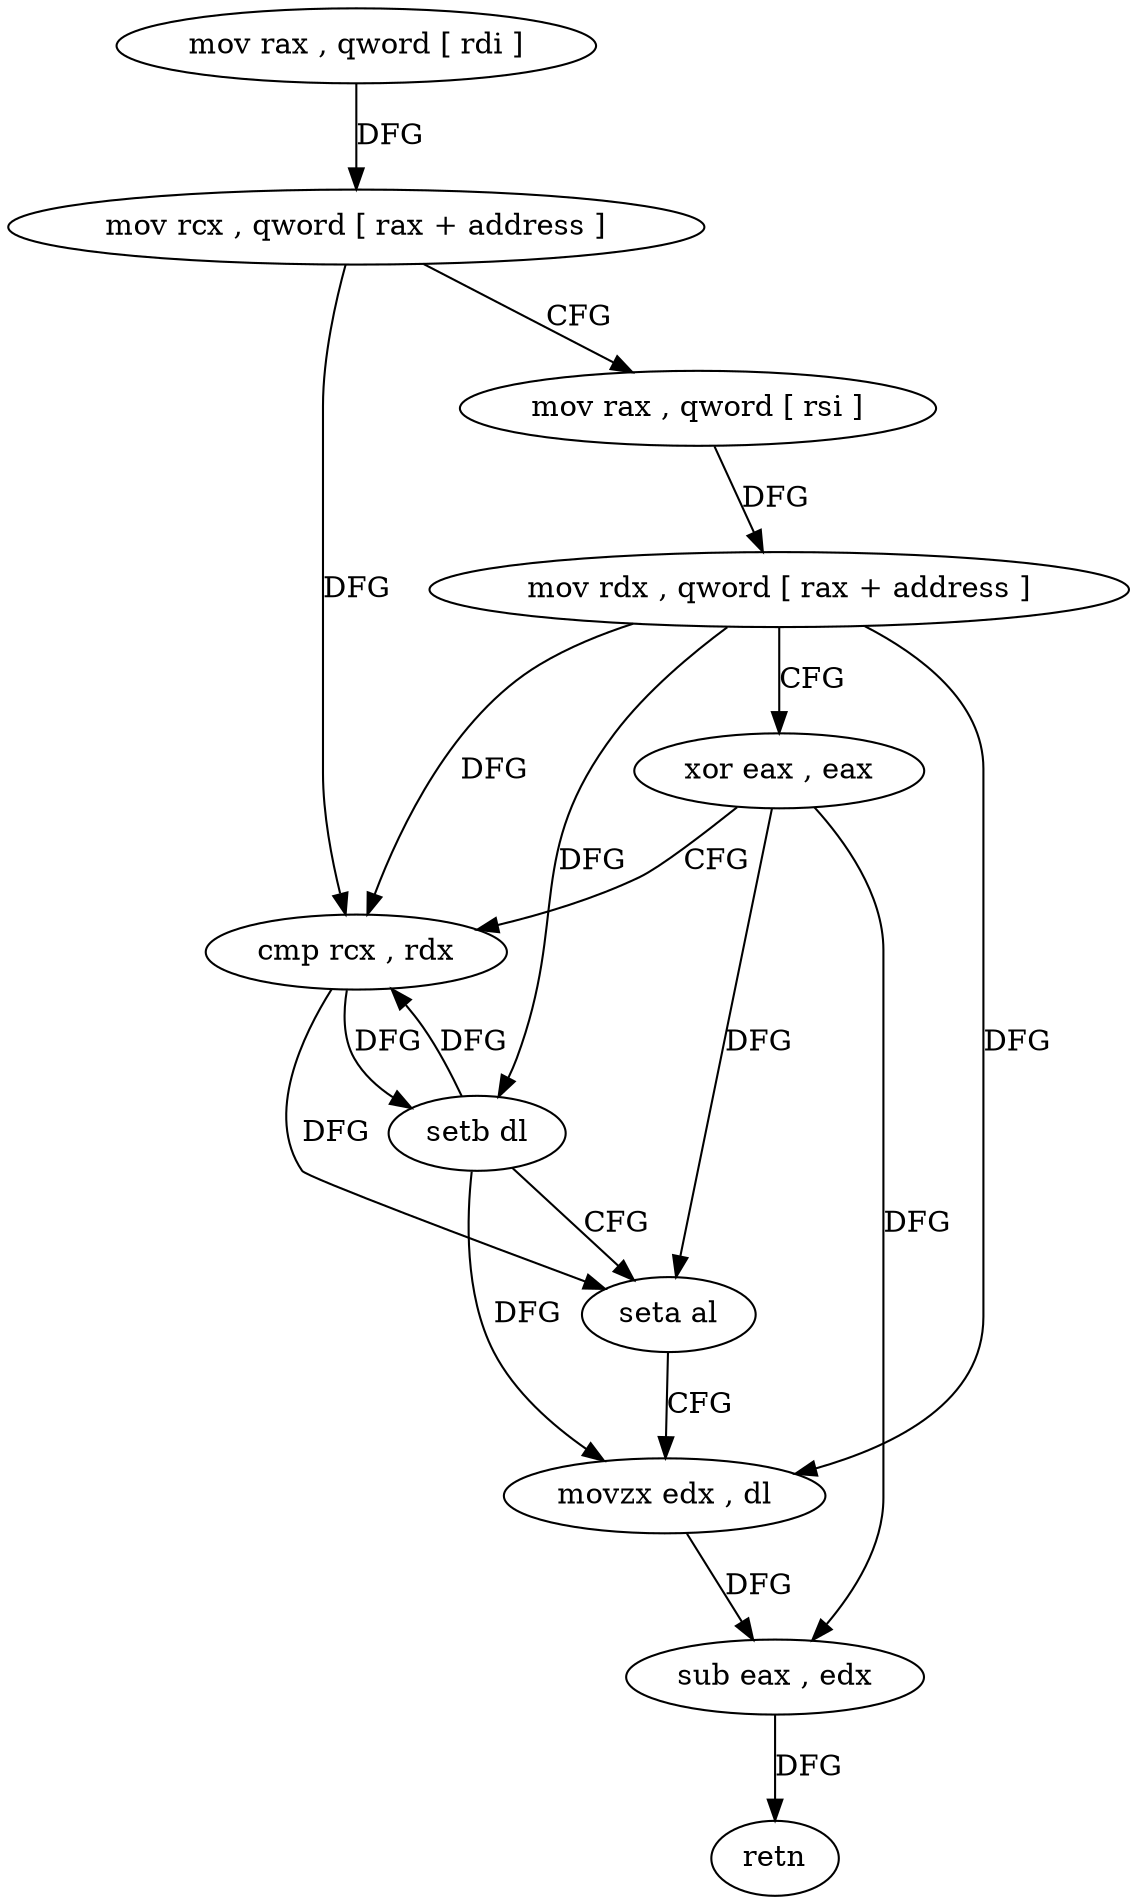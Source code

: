 digraph "func" {
"4270496" [label = "mov rax , qword [ rdi ]" ]
"4270499" [label = "mov rcx , qword [ rax + address ]" ]
"4270503" [label = "mov rax , qword [ rsi ]" ]
"4270506" [label = "mov rdx , qword [ rax + address ]" ]
"4270510" [label = "xor eax , eax" ]
"4270512" [label = "cmp rcx , rdx" ]
"4270515" [label = "setb dl" ]
"4270518" [label = "seta al" ]
"4270521" [label = "movzx edx , dl" ]
"4270524" [label = "sub eax , edx" ]
"4270526" [label = "retn" ]
"4270496" -> "4270499" [ label = "DFG" ]
"4270499" -> "4270503" [ label = "CFG" ]
"4270499" -> "4270512" [ label = "DFG" ]
"4270503" -> "4270506" [ label = "DFG" ]
"4270506" -> "4270510" [ label = "CFG" ]
"4270506" -> "4270512" [ label = "DFG" ]
"4270506" -> "4270515" [ label = "DFG" ]
"4270506" -> "4270521" [ label = "DFG" ]
"4270510" -> "4270512" [ label = "CFG" ]
"4270510" -> "4270518" [ label = "DFG" ]
"4270510" -> "4270524" [ label = "DFG" ]
"4270512" -> "4270515" [ label = "DFG" ]
"4270512" -> "4270518" [ label = "DFG" ]
"4270515" -> "4270518" [ label = "CFG" ]
"4270515" -> "4270512" [ label = "DFG" ]
"4270515" -> "4270521" [ label = "DFG" ]
"4270518" -> "4270521" [ label = "CFG" ]
"4270521" -> "4270524" [ label = "DFG" ]
"4270524" -> "4270526" [ label = "DFG" ]
}
